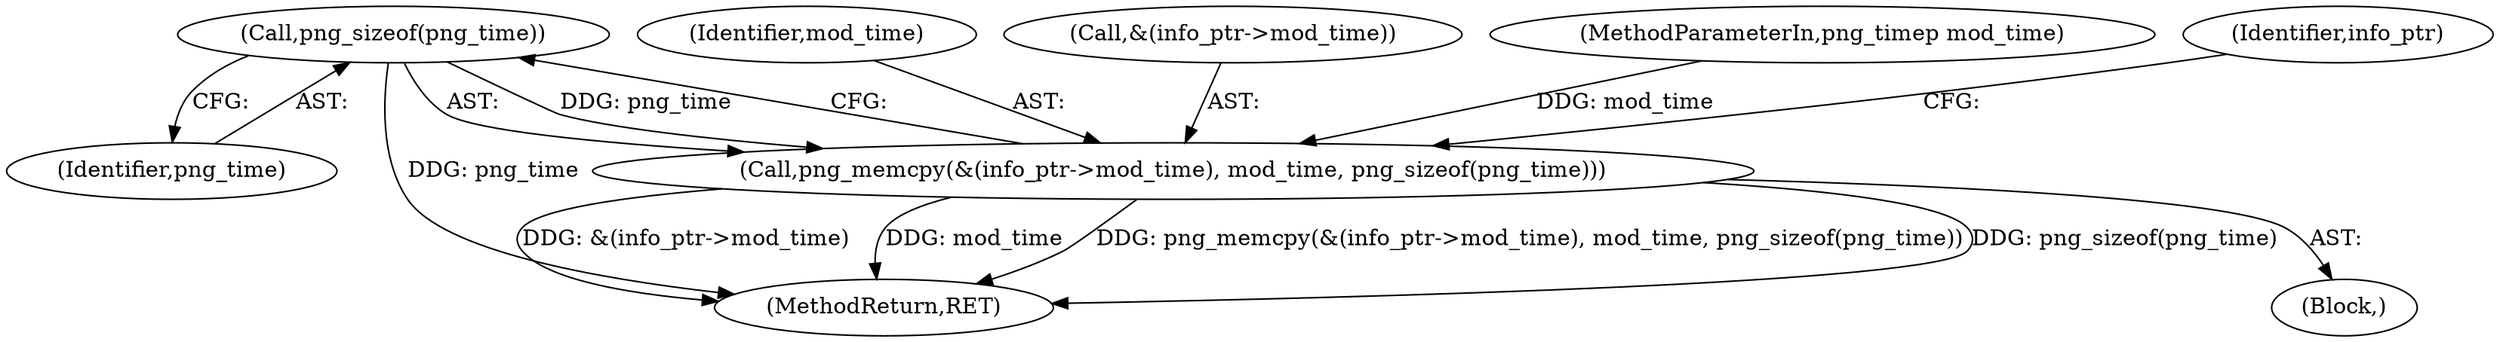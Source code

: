digraph "0_Chrome_7f3d85b096f66870a15b37c2f40b219b2e292693_22@API" {
"1000177" [label="(Call,png_sizeof(png_time))"];
"1000171" [label="(Call,png_memcpy(&(info_ptr->mod_time), mod_time, png_sizeof(png_time)))"];
"1000177" [label="(Call,png_sizeof(png_time))"];
"1000176" [label="(Identifier,mod_time)"];
"1000172" [label="(Call,&(info_ptr->mod_time))"];
"1000103" [label="(MethodParameterIn,png_timep mod_time)"];
"1000181" [label="(Identifier,info_ptr)"];
"1000104" [label="(Block,)"];
"1000171" [label="(Call,png_memcpy(&(info_ptr->mod_time), mod_time, png_sizeof(png_time)))"];
"1000184" [label="(MethodReturn,RET)"];
"1000178" [label="(Identifier,png_time)"];
"1000177" -> "1000171"  [label="AST: "];
"1000177" -> "1000178"  [label="CFG: "];
"1000178" -> "1000177"  [label="AST: "];
"1000171" -> "1000177"  [label="CFG: "];
"1000177" -> "1000184"  [label="DDG: png_time"];
"1000177" -> "1000171"  [label="DDG: png_time"];
"1000171" -> "1000104"  [label="AST: "];
"1000172" -> "1000171"  [label="AST: "];
"1000176" -> "1000171"  [label="AST: "];
"1000181" -> "1000171"  [label="CFG: "];
"1000171" -> "1000184"  [label="DDG: &(info_ptr->mod_time)"];
"1000171" -> "1000184"  [label="DDG: mod_time"];
"1000171" -> "1000184"  [label="DDG: png_memcpy(&(info_ptr->mod_time), mod_time, png_sizeof(png_time))"];
"1000171" -> "1000184"  [label="DDG: png_sizeof(png_time)"];
"1000103" -> "1000171"  [label="DDG: mod_time"];
}
